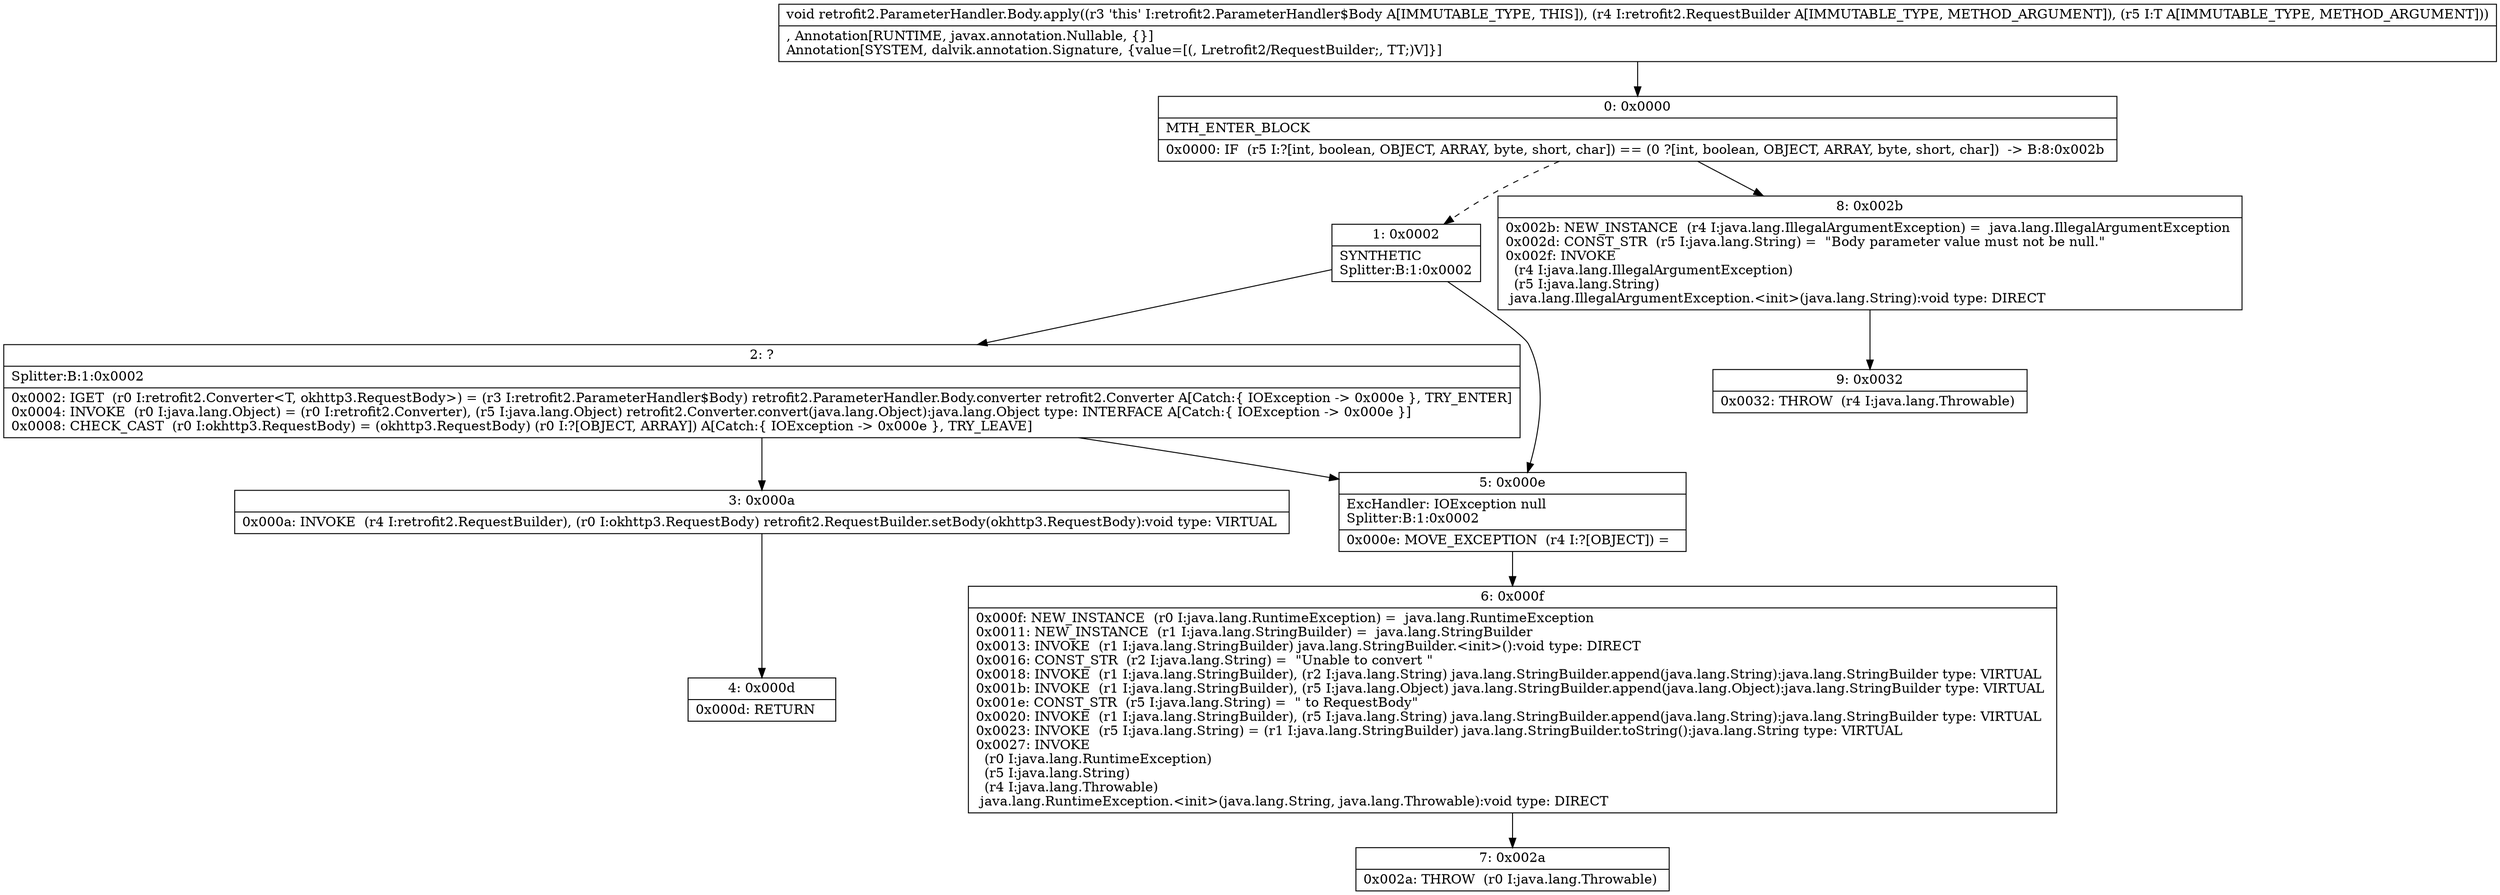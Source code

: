 digraph "CFG forretrofit2.ParameterHandler.Body.apply(Lretrofit2\/RequestBuilder;Ljava\/lang\/Object;)V" {
Node_0 [shape=record,label="{0\:\ 0x0000|MTH_ENTER_BLOCK\l|0x0000: IF  (r5 I:?[int, boolean, OBJECT, ARRAY, byte, short, char]) == (0 ?[int, boolean, OBJECT, ARRAY, byte, short, char])  \-\> B:8:0x002b \l}"];
Node_1 [shape=record,label="{1\:\ 0x0002|SYNTHETIC\lSplitter:B:1:0x0002\l}"];
Node_2 [shape=record,label="{2\:\ ?|Splitter:B:1:0x0002\l|0x0002: IGET  (r0 I:retrofit2.Converter\<T, okhttp3.RequestBody\>) = (r3 I:retrofit2.ParameterHandler$Body) retrofit2.ParameterHandler.Body.converter retrofit2.Converter A[Catch:\{ IOException \-\> 0x000e \}, TRY_ENTER]\l0x0004: INVOKE  (r0 I:java.lang.Object) = (r0 I:retrofit2.Converter), (r5 I:java.lang.Object) retrofit2.Converter.convert(java.lang.Object):java.lang.Object type: INTERFACE A[Catch:\{ IOException \-\> 0x000e \}]\l0x0008: CHECK_CAST  (r0 I:okhttp3.RequestBody) = (okhttp3.RequestBody) (r0 I:?[OBJECT, ARRAY]) A[Catch:\{ IOException \-\> 0x000e \}, TRY_LEAVE]\l}"];
Node_3 [shape=record,label="{3\:\ 0x000a|0x000a: INVOKE  (r4 I:retrofit2.RequestBuilder), (r0 I:okhttp3.RequestBody) retrofit2.RequestBuilder.setBody(okhttp3.RequestBody):void type: VIRTUAL \l}"];
Node_4 [shape=record,label="{4\:\ 0x000d|0x000d: RETURN   \l}"];
Node_5 [shape=record,label="{5\:\ 0x000e|ExcHandler: IOException null\lSplitter:B:1:0x0002\l|0x000e: MOVE_EXCEPTION  (r4 I:?[OBJECT]) =  \l}"];
Node_6 [shape=record,label="{6\:\ 0x000f|0x000f: NEW_INSTANCE  (r0 I:java.lang.RuntimeException) =  java.lang.RuntimeException \l0x0011: NEW_INSTANCE  (r1 I:java.lang.StringBuilder) =  java.lang.StringBuilder \l0x0013: INVOKE  (r1 I:java.lang.StringBuilder) java.lang.StringBuilder.\<init\>():void type: DIRECT \l0x0016: CONST_STR  (r2 I:java.lang.String) =  \"Unable to convert \" \l0x0018: INVOKE  (r1 I:java.lang.StringBuilder), (r2 I:java.lang.String) java.lang.StringBuilder.append(java.lang.String):java.lang.StringBuilder type: VIRTUAL \l0x001b: INVOKE  (r1 I:java.lang.StringBuilder), (r5 I:java.lang.Object) java.lang.StringBuilder.append(java.lang.Object):java.lang.StringBuilder type: VIRTUAL \l0x001e: CONST_STR  (r5 I:java.lang.String) =  \" to RequestBody\" \l0x0020: INVOKE  (r1 I:java.lang.StringBuilder), (r5 I:java.lang.String) java.lang.StringBuilder.append(java.lang.String):java.lang.StringBuilder type: VIRTUAL \l0x0023: INVOKE  (r5 I:java.lang.String) = (r1 I:java.lang.StringBuilder) java.lang.StringBuilder.toString():java.lang.String type: VIRTUAL \l0x0027: INVOKE  \l  (r0 I:java.lang.RuntimeException)\l  (r5 I:java.lang.String)\l  (r4 I:java.lang.Throwable)\l java.lang.RuntimeException.\<init\>(java.lang.String, java.lang.Throwable):void type: DIRECT \l}"];
Node_7 [shape=record,label="{7\:\ 0x002a|0x002a: THROW  (r0 I:java.lang.Throwable) \l}"];
Node_8 [shape=record,label="{8\:\ 0x002b|0x002b: NEW_INSTANCE  (r4 I:java.lang.IllegalArgumentException) =  java.lang.IllegalArgumentException \l0x002d: CONST_STR  (r5 I:java.lang.String) =  \"Body parameter value must not be null.\" \l0x002f: INVOKE  \l  (r4 I:java.lang.IllegalArgumentException)\l  (r5 I:java.lang.String)\l java.lang.IllegalArgumentException.\<init\>(java.lang.String):void type: DIRECT \l}"];
Node_9 [shape=record,label="{9\:\ 0x0032|0x0032: THROW  (r4 I:java.lang.Throwable) \l}"];
MethodNode[shape=record,label="{void retrofit2.ParameterHandler.Body.apply((r3 'this' I:retrofit2.ParameterHandler$Body A[IMMUTABLE_TYPE, THIS]), (r4 I:retrofit2.RequestBuilder A[IMMUTABLE_TYPE, METHOD_ARGUMENT]), (r5 I:T A[IMMUTABLE_TYPE, METHOD_ARGUMENT]))  | , Annotation[RUNTIME, javax.annotation.Nullable, \{\}]\lAnnotation[SYSTEM, dalvik.annotation.Signature, \{value=[(, Lretrofit2\/RequestBuilder;, TT;)V]\}]\l}"];
MethodNode -> Node_0;
Node_0 -> Node_1[style=dashed];
Node_0 -> Node_8;
Node_1 -> Node_2;
Node_1 -> Node_5;
Node_2 -> Node_3;
Node_2 -> Node_5;
Node_3 -> Node_4;
Node_5 -> Node_6;
Node_6 -> Node_7;
Node_8 -> Node_9;
}

